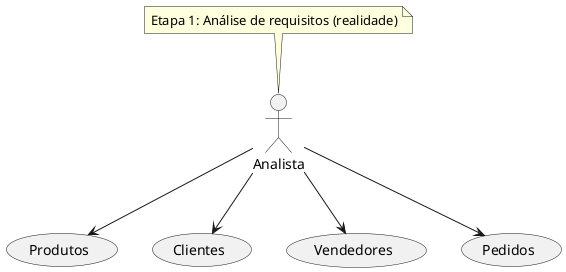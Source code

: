 @startuml Analise de requisitos

actor Analista
usecase Produtos
usecase Clientes
usecase Vendedores
usecase Pedidos

note top of Analista : Etapa 1: Análise de requisitos (realidade)
Analista --> Produtos
Analista --> Clientes
Analista --> Vendedores
Analista --> Pedidos

@enduml
